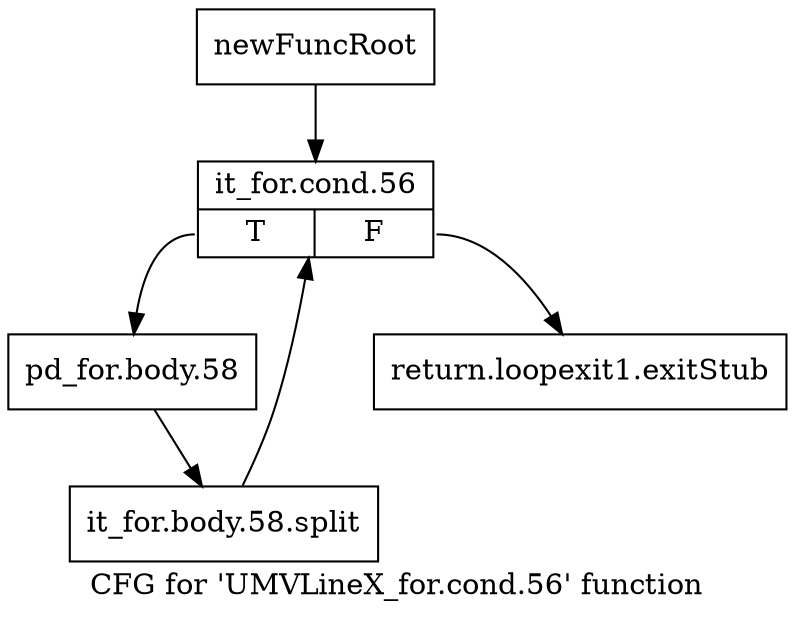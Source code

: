digraph "CFG for 'UMVLineX_for.cond.56' function" {
	label="CFG for 'UMVLineX_for.cond.56' function";

	Node0x26781f0 [shape=record,label="{newFuncRoot}"];
	Node0x26781f0 -> Node0x2678290;
	Node0x2678240 [shape=record,label="{return.loopexit1.exitStub}"];
	Node0x2678290 [shape=record,label="{it_for.cond.56|{<s0>T|<s1>F}}"];
	Node0x2678290:s0 -> Node0x26782e0;
	Node0x2678290:s1 -> Node0x2678240;
	Node0x26782e0 [shape=record,label="{pd_for.body.58}"];
	Node0x26782e0 -> Node0x3e77eb0;
	Node0x3e77eb0 [shape=record,label="{it_for.body.58.split}"];
	Node0x3e77eb0 -> Node0x2678290;
}
